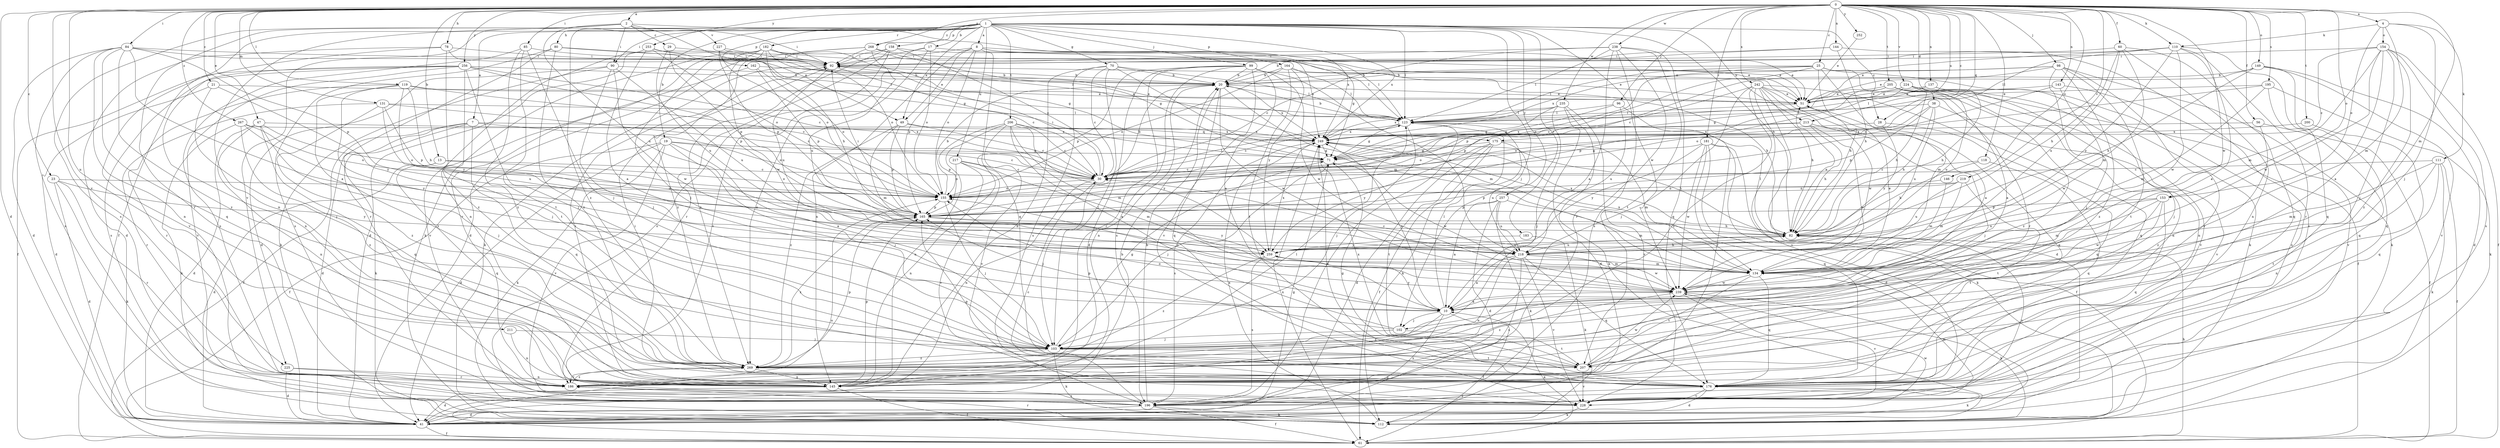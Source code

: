 strict digraph  {
0;
1;
2;
4;
7;
8;
10;
13;
17;
19;
20;
21;
23;
25;
28;
29;
30;
38;
41;
47;
49;
51;
56;
60;
61;
70;
71;
78;
80;
82;
84;
85;
90;
92;
96;
98;
99;
102;
103;
110;
111;
112;
118;
119;
123;
131;
134;
137;
143;
144;
145;
146;
149;
153;
154;
155;
158;
162;
164;
165;
175;
176;
181;
182;
183;
186;
195;
196;
200;
205;
206;
207;
211;
213;
217;
218;
219;
224;
225;
227;
228;
235;
238;
239;
242;
249;
252;
253;
256;
257;
259;
267;
268;
269;
0 -> 2  [label=a];
0 -> 4  [label=a];
0 -> 13  [label=b];
0 -> 21  [label=c];
0 -> 23  [label=c];
0 -> 25  [label=c];
0 -> 28  [label=c];
0 -> 38  [label=d];
0 -> 41  [label=d];
0 -> 47  [label=e];
0 -> 56  [label=f];
0 -> 60  [label=f];
0 -> 78  [label=h];
0 -> 84  [label=i];
0 -> 85  [label=i];
0 -> 96  [label=j];
0 -> 98  [label=j];
0 -> 110  [label=k];
0 -> 118  [label=l];
0 -> 119  [label=l];
0 -> 131  [label=m];
0 -> 134  [label=m];
0 -> 137  [label=n];
0 -> 143  [label=n];
0 -> 144  [label=n];
0 -> 146  [label=o];
0 -> 149  [label=o];
0 -> 153  [label=o];
0 -> 175  [label=q];
0 -> 181  [label=r];
0 -> 195  [label=s];
0 -> 200  [label=t];
0 -> 205  [label=t];
0 -> 211  [label=u];
0 -> 213  [label=u];
0 -> 219  [label=v];
0 -> 224  [label=v];
0 -> 225  [label=v];
0 -> 235  [label=w];
0 -> 238  [label=w];
0 -> 239  [label=w];
0 -> 242  [label=x];
0 -> 252  [label=y];
0 -> 253  [label=y];
0 -> 256  [label=y];
0 -> 267  [label=z];
0 -> 268  [label=z];
1 -> 7  [label=a];
1 -> 8  [label=a];
1 -> 17  [label=b];
1 -> 19  [label=b];
1 -> 28  [label=c];
1 -> 49  [label=e];
1 -> 61  [label=f];
1 -> 70  [label=g];
1 -> 80  [label=h];
1 -> 82  [label=h];
1 -> 90  [label=i];
1 -> 99  [label=j];
1 -> 102  [label=j];
1 -> 123  [label=l];
1 -> 158  [label=p];
1 -> 162  [label=p];
1 -> 164  [label=p];
1 -> 182  [label=r];
1 -> 183  [label=r];
1 -> 206  [label=t];
1 -> 213  [label=u];
1 -> 217  [label=u];
1 -> 225  [label=v];
1 -> 239  [label=w];
1 -> 249  [label=x];
1 -> 257  [label=y];
1 -> 268  [label=z];
1 -> 269  [label=z];
2 -> 29  [label=c];
2 -> 49  [label=e];
2 -> 90  [label=i];
2 -> 92  [label=i];
2 -> 145  [label=n];
2 -> 186  [label=r];
2 -> 196  [label=s];
2 -> 218  [label=u];
2 -> 227  [label=v];
2 -> 249  [label=x];
4 -> 102  [label=j];
4 -> 110  [label=k];
4 -> 111  [label=k];
4 -> 134  [label=m];
4 -> 153  [label=o];
4 -> 154  [label=o];
7 -> 41  [label=d];
7 -> 61  [label=f];
7 -> 112  [label=k];
7 -> 155  [label=o];
7 -> 175  [label=q];
7 -> 176  [label=q];
8 -> 49  [label=e];
8 -> 51  [label=e];
8 -> 71  [label=g];
8 -> 92  [label=i];
8 -> 145  [label=n];
8 -> 155  [label=o];
8 -> 165  [label=p];
8 -> 176  [label=q];
8 -> 249  [label=x];
10 -> 61  [label=f];
10 -> 102  [label=j];
10 -> 123  [label=l];
10 -> 196  [label=s];
10 -> 249  [label=x];
10 -> 259  [label=y];
10 -> 269  [label=z];
13 -> 30  [label=c];
13 -> 41  [label=d];
13 -> 155  [label=o];
13 -> 176  [label=q];
17 -> 51  [label=e];
17 -> 92  [label=i];
17 -> 155  [label=o];
17 -> 196  [label=s];
17 -> 269  [label=z];
19 -> 10  [label=a];
19 -> 30  [label=c];
19 -> 41  [label=d];
19 -> 61  [label=f];
19 -> 71  [label=g];
19 -> 103  [label=j];
19 -> 112  [label=k];
19 -> 228  [label=v];
20 -> 51  [label=e];
20 -> 134  [label=m];
20 -> 145  [label=n];
20 -> 176  [label=q];
20 -> 239  [label=w];
20 -> 249  [label=x];
21 -> 41  [label=d];
21 -> 51  [label=e];
21 -> 103  [label=j];
21 -> 259  [label=y];
23 -> 41  [label=d];
23 -> 112  [label=k];
23 -> 155  [label=o];
23 -> 186  [label=r];
23 -> 259  [label=y];
25 -> 20  [label=b];
25 -> 82  [label=h];
25 -> 112  [label=k];
25 -> 123  [label=l];
25 -> 134  [label=m];
25 -> 155  [label=o];
25 -> 165  [label=p];
25 -> 186  [label=r];
28 -> 176  [label=q];
28 -> 249  [label=x];
28 -> 259  [label=y];
29 -> 92  [label=i];
29 -> 165  [label=p];
29 -> 218  [label=u];
30 -> 20  [label=b];
30 -> 92  [label=i];
30 -> 103  [label=j];
30 -> 123  [label=l];
30 -> 145  [label=n];
30 -> 155  [label=o];
38 -> 82  [label=h];
38 -> 123  [label=l];
38 -> 155  [label=o];
38 -> 165  [label=p];
38 -> 218  [label=u];
38 -> 228  [label=v];
41 -> 20  [label=b];
41 -> 61  [label=f];
41 -> 71  [label=g];
41 -> 239  [label=w];
47 -> 41  [label=d];
47 -> 103  [label=j];
47 -> 145  [label=n];
47 -> 155  [label=o];
47 -> 176  [label=q];
47 -> 249  [label=x];
49 -> 30  [label=c];
49 -> 134  [label=m];
49 -> 165  [label=p];
49 -> 249  [label=x];
49 -> 269  [label=z];
51 -> 123  [label=l];
51 -> 176  [label=q];
56 -> 61  [label=f];
56 -> 249  [label=x];
56 -> 269  [label=z];
60 -> 82  [label=h];
60 -> 92  [label=i];
60 -> 134  [label=m];
60 -> 145  [label=n];
60 -> 176  [label=q];
60 -> 218  [label=u];
61 -> 10  [label=a];
61 -> 82  [label=h];
61 -> 155  [label=o];
61 -> 249  [label=x];
70 -> 20  [label=b];
70 -> 30  [label=c];
70 -> 103  [label=j];
70 -> 123  [label=l];
70 -> 134  [label=m];
70 -> 145  [label=n];
70 -> 196  [label=s];
71 -> 30  [label=c];
71 -> 103  [label=j];
71 -> 239  [label=w];
78 -> 41  [label=d];
78 -> 92  [label=i];
78 -> 123  [label=l];
78 -> 228  [label=v];
78 -> 269  [label=z];
80 -> 71  [label=g];
80 -> 92  [label=i];
80 -> 186  [label=r];
80 -> 196  [label=s];
80 -> 269  [label=z];
82 -> 51  [label=e];
82 -> 123  [label=l];
82 -> 218  [label=u];
82 -> 228  [label=v];
82 -> 249  [label=x];
82 -> 259  [label=y];
84 -> 10  [label=a];
84 -> 41  [label=d];
84 -> 92  [label=i];
84 -> 123  [label=l];
84 -> 145  [label=n];
84 -> 165  [label=p];
84 -> 176  [label=q];
84 -> 196  [label=s];
84 -> 269  [label=z];
85 -> 92  [label=i];
85 -> 103  [label=j];
85 -> 196  [label=s];
85 -> 207  [label=t];
85 -> 269  [label=z];
90 -> 20  [label=b];
90 -> 41  [label=d];
90 -> 103  [label=j];
90 -> 112  [label=k];
90 -> 218  [label=u];
90 -> 239  [label=w];
92 -> 20  [label=b];
92 -> 30  [label=c];
92 -> 51  [label=e];
92 -> 112  [label=k];
92 -> 218  [label=u];
96 -> 71  [label=g];
96 -> 123  [label=l];
96 -> 186  [label=r];
96 -> 218  [label=u];
98 -> 20  [label=b];
98 -> 30  [label=c];
98 -> 103  [label=j];
98 -> 112  [label=k];
98 -> 186  [label=r];
98 -> 207  [label=t];
98 -> 249  [label=x];
98 -> 269  [label=z];
99 -> 10  [label=a];
99 -> 20  [label=b];
99 -> 41  [label=d];
99 -> 165  [label=p];
99 -> 186  [label=r];
99 -> 196  [label=s];
99 -> 218  [label=u];
99 -> 228  [label=v];
99 -> 239  [label=w];
102 -> 103  [label=j];
102 -> 155  [label=o];
102 -> 165  [label=p];
102 -> 207  [label=t];
103 -> 71  [label=g];
103 -> 112  [label=k];
103 -> 207  [label=t];
103 -> 269  [label=z];
110 -> 10  [label=a];
110 -> 51  [label=e];
110 -> 92  [label=i];
110 -> 123  [label=l];
110 -> 176  [label=q];
110 -> 186  [label=r];
110 -> 239  [label=w];
110 -> 259  [label=y];
111 -> 30  [label=c];
111 -> 61  [label=f];
111 -> 112  [label=k];
111 -> 134  [label=m];
111 -> 145  [label=n];
111 -> 207  [label=t];
112 -> 186  [label=r];
112 -> 249  [label=x];
118 -> 30  [label=c];
118 -> 82  [label=h];
118 -> 176  [label=q];
119 -> 30  [label=c];
119 -> 51  [label=e];
119 -> 82  [label=h];
119 -> 103  [label=j];
119 -> 186  [label=r];
119 -> 259  [label=y];
119 -> 269  [label=z];
123 -> 20  [label=b];
123 -> 30  [label=c];
123 -> 71  [label=g];
123 -> 103  [label=j];
123 -> 112  [label=k];
123 -> 249  [label=x];
131 -> 30  [label=c];
131 -> 123  [label=l];
131 -> 165  [label=p];
131 -> 186  [label=r];
131 -> 218  [label=u];
131 -> 269  [label=z];
134 -> 30  [label=c];
134 -> 51  [label=e];
134 -> 176  [label=q];
134 -> 207  [label=t];
134 -> 239  [label=w];
134 -> 249  [label=x];
137 -> 51  [label=e];
137 -> 82  [label=h];
137 -> 103  [label=j];
137 -> 123  [label=l];
143 -> 51  [label=e];
143 -> 155  [label=o];
143 -> 228  [label=v];
143 -> 239  [label=w];
144 -> 20  [label=b];
144 -> 82  [label=h];
144 -> 92  [label=i];
144 -> 228  [label=v];
145 -> 41  [label=d];
145 -> 61  [label=f];
145 -> 92  [label=i];
145 -> 165  [label=p];
146 -> 134  [label=m];
146 -> 155  [label=o];
149 -> 20  [label=b];
149 -> 41  [label=d];
149 -> 51  [label=e];
149 -> 82  [label=h];
149 -> 176  [label=q];
149 -> 228  [label=v];
153 -> 134  [label=m];
153 -> 165  [label=p];
153 -> 176  [label=q];
153 -> 207  [label=t];
153 -> 218  [label=u];
153 -> 239  [label=w];
154 -> 10  [label=a];
154 -> 30  [label=c];
154 -> 61  [label=f];
154 -> 92  [label=i];
154 -> 103  [label=j];
154 -> 134  [label=m];
154 -> 196  [label=s];
154 -> 239  [label=w];
154 -> 269  [label=z];
155 -> 20  [label=b];
155 -> 103  [label=j];
155 -> 165  [label=p];
158 -> 30  [label=c];
158 -> 92  [label=i];
158 -> 123  [label=l];
158 -> 186  [label=r];
158 -> 228  [label=v];
158 -> 269  [label=z];
162 -> 20  [label=b];
162 -> 155  [label=o];
162 -> 165  [label=p];
162 -> 228  [label=v];
164 -> 20  [label=b];
164 -> 82  [label=h];
164 -> 123  [label=l];
164 -> 155  [label=o];
164 -> 207  [label=t];
164 -> 259  [label=y];
165 -> 82  [label=h];
165 -> 92  [label=i];
165 -> 259  [label=y];
165 -> 269  [label=z];
175 -> 41  [label=d];
175 -> 61  [label=f];
175 -> 71  [label=g];
175 -> 134  [label=m];
175 -> 207  [label=t];
175 -> 218  [label=u];
175 -> 259  [label=y];
176 -> 41  [label=d];
176 -> 71  [label=g];
176 -> 92  [label=i];
176 -> 112  [label=k];
176 -> 165  [label=p];
176 -> 196  [label=s];
176 -> 228  [label=v];
176 -> 249  [label=x];
181 -> 41  [label=d];
181 -> 61  [label=f];
181 -> 71  [label=g];
181 -> 112  [label=k];
181 -> 176  [label=q];
181 -> 239  [label=w];
181 -> 259  [label=y];
182 -> 41  [label=d];
182 -> 71  [label=g];
182 -> 82  [label=h];
182 -> 92  [label=i];
182 -> 103  [label=j];
182 -> 112  [label=k];
182 -> 123  [label=l];
182 -> 155  [label=o];
182 -> 186  [label=r];
182 -> 239  [label=w];
183 -> 112  [label=k];
183 -> 259  [label=y];
186 -> 123  [label=l];
186 -> 196  [label=s];
186 -> 269  [label=z];
195 -> 30  [label=c];
195 -> 51  [label=e];
195 -> 112  [label=k];
195 -> 134  [label=m];
195 -> 176  [label=q];
196 -> 20  [label=b];
196 -> 30  [label=c];
196 -> 41  [label=d];
196 -> 61  [label=f];
196 -> 112  [label=k];
196 -> 123  [label=l];
200 -> 176  [label=q];
200 -> 249  [label=x];
205 -> 10  [label=a];
205 -> 51  [label=e];
205 -> 61  [label=f];
205 -> 71  [label=g];
205 -> 145  [label=n];
205 -> 165  [label=p];
205 -> 228  [label=v];
205 -> 269  [label=z];
206 -> 10  [label=a];
206 -> 30  [label=c];
206 -> 134  [label=m];
206 -> 145  [label=n];
206 -> 165  [label=p];
206 -> 228  [label=v];
206 -> 249  [label=x];
206 -> 259  [label=y];
207 -> 228  [label=v];
207 -> 239  [label=w];
207 -> 249  [label=x];
211 -> 103  [label=j];
211 -> 145  [label=n];
213 -> 82  [label=h];
213 -> 103  [label=j];
213 -> 155  [label=o];
213 -> 239  [label=w];
213 -> 249  [label=x];
217 -> 30  [label=c];
217 -> 134  [label=m];
217 -> 145  [label=n];
217 -> 155  [label=o];
217 -> 228  [label=v];
218 -> 10  [label=a];
218 -> 82  [label=h];
218 -> 134  [label=m];
218 -> 145  [label=n];
218 -> 176  [label=q];
218 -> 196  [label=s];
218 -> 228  [label=v];
218 -> 239  [label=w];
219 -> 134  [label=m];
219 -> 155  [label=o];
219 -> 165  [label=p];
219 -> 207  [label=t];
219 -> 218  [label=u];
224 -> 51  [label=e];
224 -> 82  [label=h];
224 -> 145  [label=n];
224 -> 165  [label=p];
224 -> 196  [label=s];
224 -> 218  [label=u];
225 -> 41  [label=d];
225 -> 145  [label=n];
225 -> 186  [label=r];
227 -> 51  [label=e];
227 -> 92  [label=i];
227 -> 155  [label=o];
227 -> 165  [label=p];
228 -> 112  [label=k];
228 -> 134  [label=m];
235 -> 41  [label=d];
235 -> 71  [label=g];
235 -> 103  [label=j];
235 -> 112  [label=k];
235 -> 123  [label=l];
235 -> 228  [label=v];
235 -> 249  [label=x];
238 -> 10  [label=a];
238 -> 30  [label=c];
238 -> 92  [label=i];
238 -> 123  [label=l];
238 -> 176  [label=q];
238 -> 186  [label=r];
238 -> 196  [label=s];
238 -> 207  [label=t];
239 -> 10  [label=a];
239 -> 112  [label=k];
239 -> 155  [label=o];
239 -> 228  [label=v];
239 -> 269  [label=z];
242 -> 10  [label=a];
242 -> 30  [label=c];
242 -> 41  [label=d];
242 -> 51  [label=e];
242 -> 82  [label=h];
242 -> 103  [label=j];
242 -> 176  [label=q];
242 -> 196  [label=s];
242 -> 239  [label=w];
242 -> 269  [label=z];
249 -> 71  [label=g];
249 -> 82  [label=h];
249 -> 196  [label=s];
252 -> 51  [label=e];
253 -> 10  [label=a];
253 -> 92  [label=i];
253 -> 145  [label=n];
253 -> 155  [label=o];
253 -> 249  [label=x];
256 -> 20  [label=b];
256 -> 30  [label=c];
256 -> 61  [label=f];
256 -> 103  [label=j];
256 -> 145  [label=n];
256 -> 165  [label=p];
256 -> 196  [label=s];
256 -> 207  [label=t];
256 -> 228  [label=v];
257 -> 10  [label=a];
257 -> 41  [label=d];
257 -> 112  [label=k];
257 -> 134  [label=m];
257 -> 165  [label=p];
257 -> 218  [label=u];
259 -> 134  [label=m];
259 -> 196  [label=s];
259 -> 249  [label=x];
259 -> 269  [label=z];
267 -> 112  [label=k];
267 -> 155  [label=o];
267 -> 249  [label=x];
267 -> 259  [label=y];
267 -> 269  [label=z];
268 -> 41  [label=d];
268 -> 51  [label=e];
268 -> 71  [label=g];
268 -> 92  [label=i];
268 -> 218  [label=u];
268 -> 269  [label=z];
269 -> 145  [label=n];
269 -> 165  [label=p];
269 -> 176  [label=q];
269 -> 186  [label=r];
}
